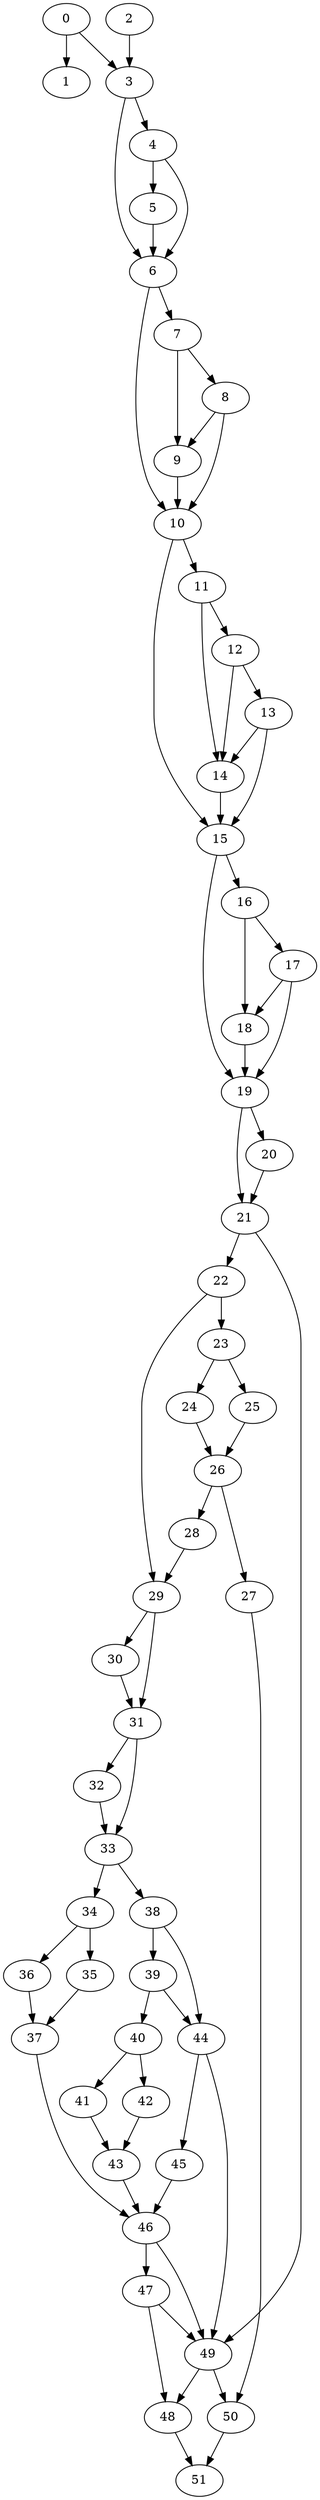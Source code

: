digraph {
	0
	1
	2
	3
	4
	5
	6
	7
	8
	9
	10
	11
	12
	13
	14
	15
	16
	17
	18
	19
	20
	21
	22
	23
	24
	25
	26
	27
	28
	29
	30
	31
	32
	33
	34
	35
	36
	37
	38
	39
	40
	41
	42
	43
	44
	45
	46
	47
	48
	49
	50
	51
	5 -> 6
	3 -> 6
	4 -> 6
	6 -> 10
	8 -> 10
	9 -> 10
	11 -> 14
	12 -> 14
	13 -> 14
	31 -> 32
	34 -> 35
	35 -> 37
	36 -> 37
	11 -> 12
	10 -> 15
	13 -> 15
	14 -> 15
	16 -> 18
	17 -> 18
	23 -> 24
	23 -> 25
	31 -> 33
	32 -> 33
	37 -> 46
	43 -> 46
	45 -> 46
	3 -> 4
	21 -> 22
	26 -> 28
	33 -> 34
	38 -> 44
	39 -> 44
	44 -> 45
	38 -> 39
	4 -> 5
	7 -> 8
	16 -> 17
	15 -> 19
	17 -> 19
	18 -> 19
	22 -> 23
	26 -> 27
	33 -> 38
	41 -> 43
	42 -> 43
	47 -> 48
	49 -> 48
	27 -> 50
	49 -> 50
	0 -> 1
	15 -> 16
	19 -> 21
	20 -> 21
	22 -> 29
	28 -> 29
	34 -> 36
	39 -> 40
	40 -> 41
	48 -> 51
	50 -> 51
	0 -> 3
	2 -> 3
	29 -> 30
	19 -> 20
	40 -> 42
	21 -> 49
	44 -> 49
	46 -> 49
	47 -> 49
	6 -> 7
	7 -> 9
	8 -> 9
	10 -> 11
	12 -> 13
	25 -> 26
	24 -> 26
	29 -> 31
	30 -> 31
	46 -> 47
}
